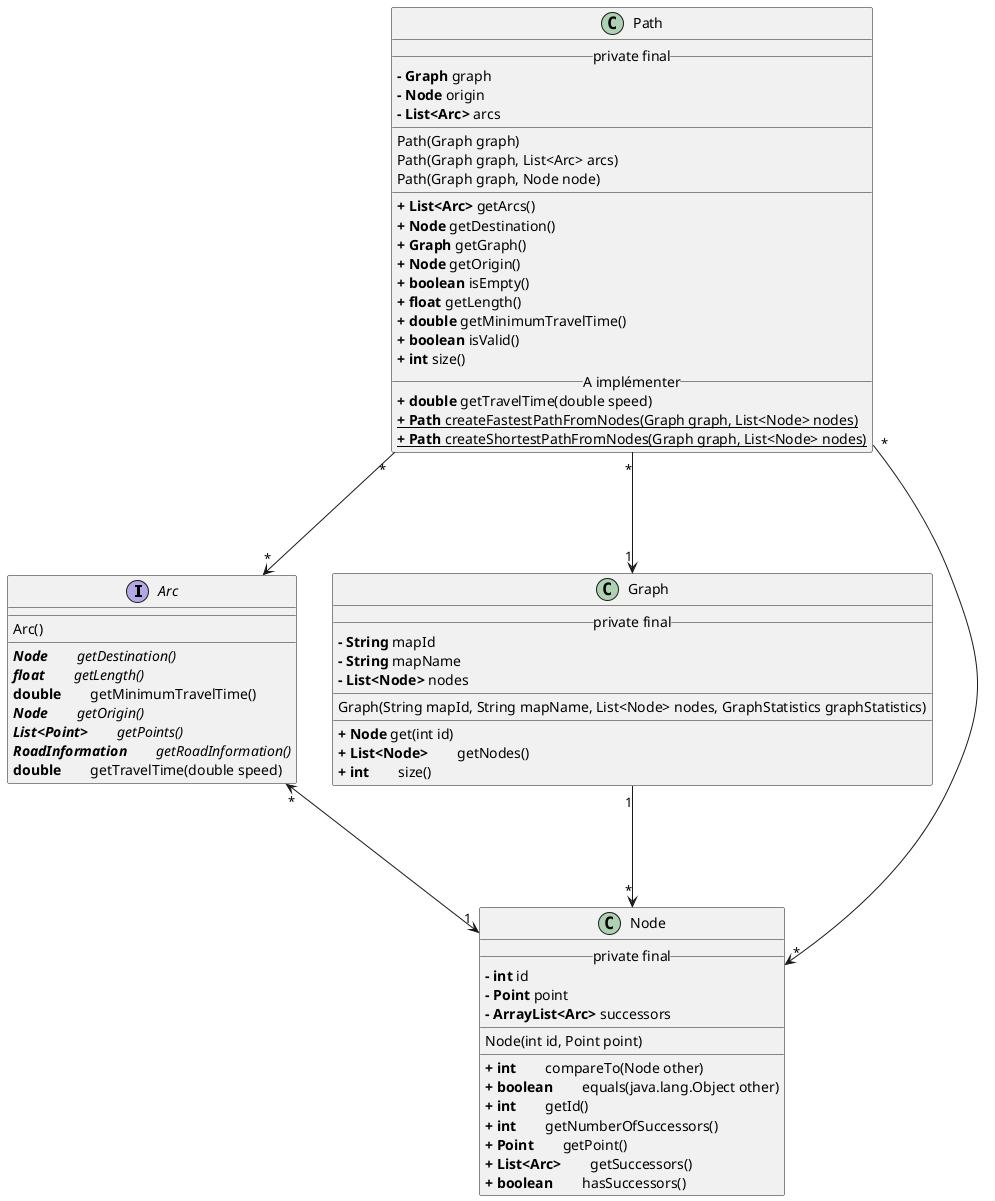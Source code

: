 @startuml
interface Arc {
    ____
    Arc()
    ____
    {abstract} **Node** 	getDestination() 	 
    {abstract} **float** 	getLength() 	 
    **double** 	getMinimumTravelTime() 
    {abstract} **Node** 	getOrigin() 	 
    {abstract} **List<Point>** 	getPoints() 	 
    {abstract} **RoadInformation** 	getRoadInformation() 	 
    **double** 	getTravelTime​(double speed)
}
class Graph {
    __ private final __
    **- String** mapId
    **- String** mapName
    **- List<Node>** nodes
    ____
    Graph​(String mapId, String mapName, List<Node> nodes, GraphStatistics graphStatistics)
    ____
    **+ Node** get(int id)
    **+ List<Node>** 	getNodes() 	 
    **+ int** 	size() 	 
}
class Path {
    __ private final __
    **- Graph** graph
    **- Node** origin
    **- List<Arc>** arcs
    ____
    Path​(Graph graph) 	
    Path​(Graph graph, List<Arc> arcs) 	
    Path​(Graph graph, Node node)
    ____
    **+ List<Arc>** getArcs() 	 
    **+ Node** getDestination() 	 
    **+ Graph** getGraph() 	 
    **+ Node** getOrigin() 
    **+ boolean** isEmpty() 
    **+ float** getLength()	
    **+ double** getMinimumTravelTime()
    **+ boolean** isValid()
    **+ int** size()
    __ A implémenter __
    **+ double** getTravelTime​(double speed)
    {static} **+ Path** createFastestPathFromNodes​(Graph graph, List<Node> nodes) 
    {static} **+ Path** createShortestPathFromNodes​(Graph graph, List<Node> nodes) 
}
class Node {
    __private final__
    **- int** id
    **- Point** point
    **- ArrayList<Arc>** successors
    ____
    Node​(int id, Point point)
    ____
    **+ int** 	compareTo​(Node other) 	
    **+ boolean** 	equals​(java.lang.Object other) 	 
    **+ int** 	getId() 	 
    **+ int** 	getNumberOfSuccessors() 	 
    **+ Point** 	getPoint() 	 
    **+ List<Arc>** 	getSuccessors() 	 
    **+ boolean** 	hasSuccessors() 	 
}
Arc "*" <---> "1" Node
Graph "1" ---> "*" Node
Path "*"---> "1" Graph
Path "*" ---> "*" Node
Path "*" ---> "*" Arc
@enduml